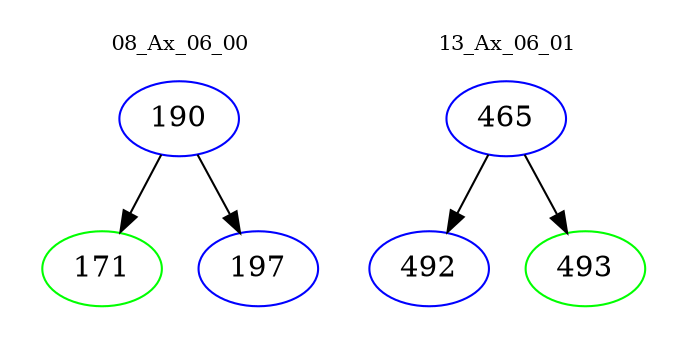 digraph{
subgraph cluster_0 {
color = white
label = "08_Ax_06_00";
fontsize=10;
T0_190 [label="190", color="blue"]
T0_190 -> T0_171 [color="black"]
T0_171 [label="171", color="green"]
T0_190 -> T0_197 [color="black"]
T0_197 [label="197", color="blue"]
}
subgraph cluster_1 {
color = white
label = "13_Ax_06_01";
fontsize=10;
T1_465 [label="465", color="blue"]
T1_465 -> T1_492 [color="black"]
T1_492 [label="492", color="blue"]
T1_465 -> T1_493 [color="black"]
T1_493 [label="493", color="green"]
}
}
